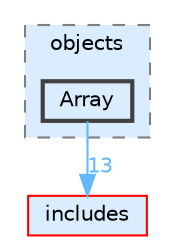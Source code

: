 digraph "lib/types/objects/Array"
{
 // LATEX_PDF_SIZE
  bgcolor="transparent";
  edge [fontname=Helvetica,fontsize=10,labelfontname=Helvetica,labelfontsize=10];
  node [fontname=Helvetica,fontsize=10,shape=box,height=0.2,width=0.4];
  compound=true
  subgraph clusterdir_5cf2d1decf7560474321a2736fa1e755 {
    graph [ bgcolor="#daedff", pencolor="grey50", label="objects", fontname=Helvetica,fontsize=10 style="filled,dashed", URL="dir_5cf2d1decf7560474321a2736fa1e755.html",tooltip=""]
  dir_4ef2ccce8ced566b68ce2856cb7dbb5d [label="Array", fillcolor="#daedff", color="grey25", style="filled,bold", URL="dir_4ef2ccce8ced566b68ce2856cb7dbb5d.html",tooltip=""];
  }
  dir_09e761304027c904456130627fd4dcf5 [label="includes", fillcolor="#daedff", color="red", style="filled", URL="dir_09e761304027c904456130627fd4dcf5.html",tooltip=""];
  dir_4ef2ccce8ced566b68ce2856cb7dbb5d->dir_09e761304027c904456130627fd4dcf5 [headlabel="13", labeldistance=1.5 headhref="dir_000001_000018.html" href="dir_000001_000018.html" color="steelblue1" fontcolor="steelblue1"];
}
